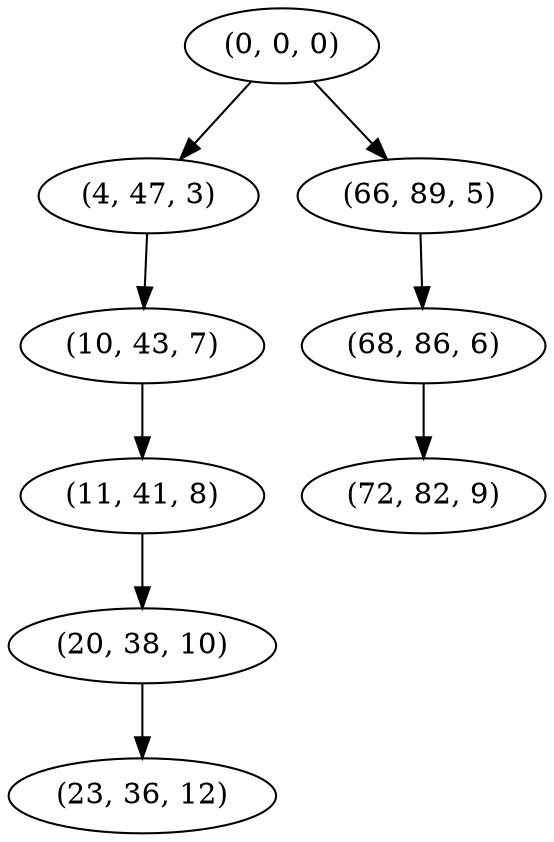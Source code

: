 digraph tree {
    "(0, 0, 0)";
    "(4, 47, 3)";
    "(10, 43, 7)";
    "(11, 41, 8)";
    "(20, 38, 10)";
    "(23, 36, 12)";
    "(66, 89, 5)";
    "(68, 86, 6)";
    "(72, 82, 9)";
    "(0, 0, 0)" -> "(4, 47, 3)";
    "(0, 0, 0)" -> "(66, 89, 5)";
    "(4, 47, 3)" -> "(10, 43, 7)";
    "(10, 43, 7)" -> "(11, 41, 8)";
    "(11, 41, 8)" -> "(20, 38, 10)";
    "(20, 38, 10)" -> "(23, 36, 12)";
    "(66, 89, 5)" -> "(68, 86, 6)";
    "(68, 86, 6)" -> "(72, 82, 9)";
}
